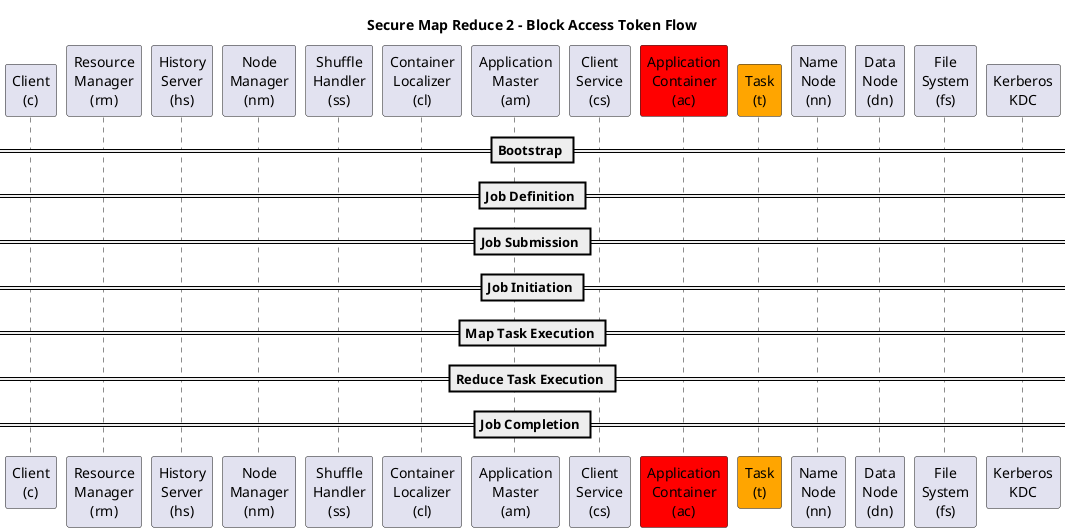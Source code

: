 @startuml
title Secure Map Reduce 2 - Block Access Token Flow
autonumber
'hide footbox

participant "Client\n(c)" as C
participant "Resource\nManager\n(rm)" as RM
participant "History\nServer\n(hs)" as HS
participant "Node\nManager\n(nm)" as NM
participant "Shuffle\nHandler\n(ss)" as SS
participant "Container\nLocalizer\n(cl)" as CL
participant "Application\nMaster\n(am)" as AM
participant "Client\nService\n(cs)" as CS
participant "Application\nContainer\n(ac)" as AC #red
participant "Task\n(t)" as T #orange
participant "Name\nNode\n(nn)" as NN
participant "Data\nNode\n(dn)" as DN
participant "File\nSystem\n(fs)" as FS
participant "Kerberos\nKDC" as KDC

'note over C,KDC #green: QUESTION ?

== Bootstrap ==

== Job Definition ==

== Job Submission ==

== Job Initiation ==

== Map Task Execution ==

== Reduce Task Execution ==

== Job Completion ==

@enduml